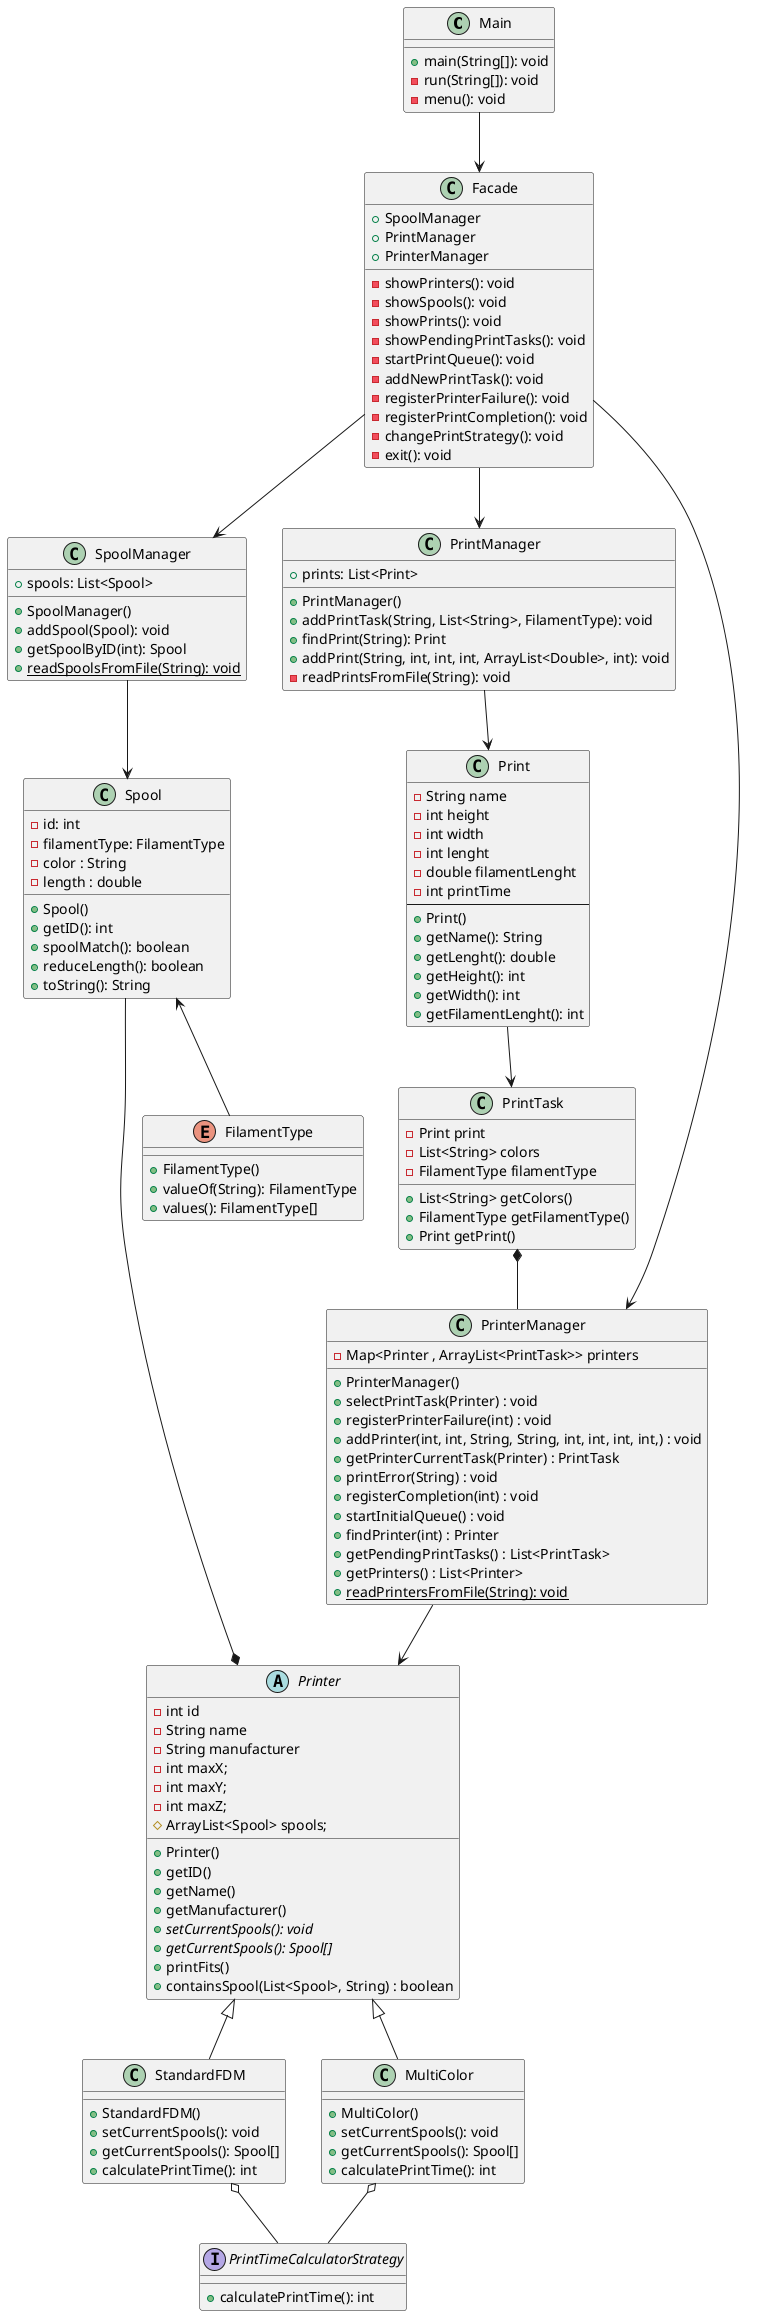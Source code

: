 @startuml
'https://plantuml.com/sequence-diagram

class Main {
    + main(String[]): void
    - run(String[]): void
    - menu(): void
}

class Facade {
    + SpoolManager
    + PrintManager
    + PrinterManager
    - showPrinters(): void
    - showSpools(): void
    - showPrints(): void
    - showPendingPrintTasks(): void
    - startPrintQueue(): void
    - addNewPrintTask(): void
    - registerPrinterFailure(): void
    - registerPrintCompletion(): void
    - changePrintStrategy(): void
    - exit(): void
}

class PrintManager {
    + PrintManager()
    + addPrintTask(String, List<String>, FilamentType): void
    + findPrint(String): Print
    + addPrint(String, int, int, int, ArrayList<Double>, int): void
    - readPrintsFromFile(String): void
    + prints: List<Print>
}

class SpoolManager {
    + SpoolManager()
    + addSpool(Spool): void
    + getSpoolByID(int): Spool
    + {static} readSpoolsFromFile(String): void
    + spools: List<Spool>
}

class PrinterManager {
       - Map<Printer , ArrayList<PrintTask>> printers
       + PrinterManager()
       + selectPrintTask(Printer) : void
       + registerPrinterFailure(int) : void
       + addPrinter(int, int, String, String, int, int, int, int,) : void
       + getPrinterCurrentTask(Printer) : PrintTask
       + printError(String) : void
       + registerCompletion(int) : void
     + startInitialQueue() : void
     + findPrinter(int) : Printer
     + getPendingPrintTasks() : List<PrintTask>
     + getPrinters() : List<Printer>
     + {static}readPrintersFromFile(String): void
}

abstract class Printer{
- int id
- String name
- String manufacturer
- int maxX;
- int maxY;
- int maxZ;
# ArrayList<Spool> spools;
+ Printer()
+ getID()
+ getName()
+ getManufacturer()
+ {abstract} setCurrentSpools(): void
+ {abstract} getCurrentSpools(): Spool[]
+ printFits()
+ containsSpool(List<Spool>, String) : boolean
}
class StandardFDM{
+ StandardFDM()
+ setCurrentSpools(): void
+ getCurrentSpools(): Spool[]
+ calculatePrintTime(): int
}
class MultiColor{
+ MultiColor()
+ setCurrentSpools(): void
+ getCurrentSpools(): Spool[]
+ calculatePrintTime(): int
}

interface PrintTimeCalculatorStrategy{
 + calculatePrintTime(): int
}


class Print{
- String name
- int height
- int width
- int lenght
- double filamentLenght
- int printTime
---
+ Print()
+ getName(): String
+ getLenght(): double
+ getHeight(): int
+ getWidth(): int
+ getFilamentLenght(): int
}

class PrintTask{
- Print print
- List<String> colors
- FilamentType filamentType
+ List<String> getColors()
+ FilamentType getFilamentType()
+ Print getPrint()
}

class Spool{
    + Spool()
    - id: int
    - filamentType: FilamentType
    - color : String
    - length : double
    + getID(): int
    + spoolMatch(): boolean
    + reduceLength(): boolean
    + toString(): String
}

enum FilamentType{
  + FilamentType()
  + valueOf(String): FilamentType
  + values(): FilamentType[]
}


Main -down-> Facade

Facade -down-> SpoolManager
SpoolManager -down-> Spool
Spool <-- FilamentType
Spool --* Printer

Facade -down-> PrintManager
PrintManager -down-> Print
Print -down-> PrintTask
PrintTask *-- PrinterManager

Facade -down-> PrinterManager
PrinterManager -down-> Printer
Printer <|-- StandardFDM
Printer <|-- MultiColor
StandardFDM o-- PrintTimeCalculatorStrategy
MultiColor o-- PrintTimeCalculatorStrategy



@enduml